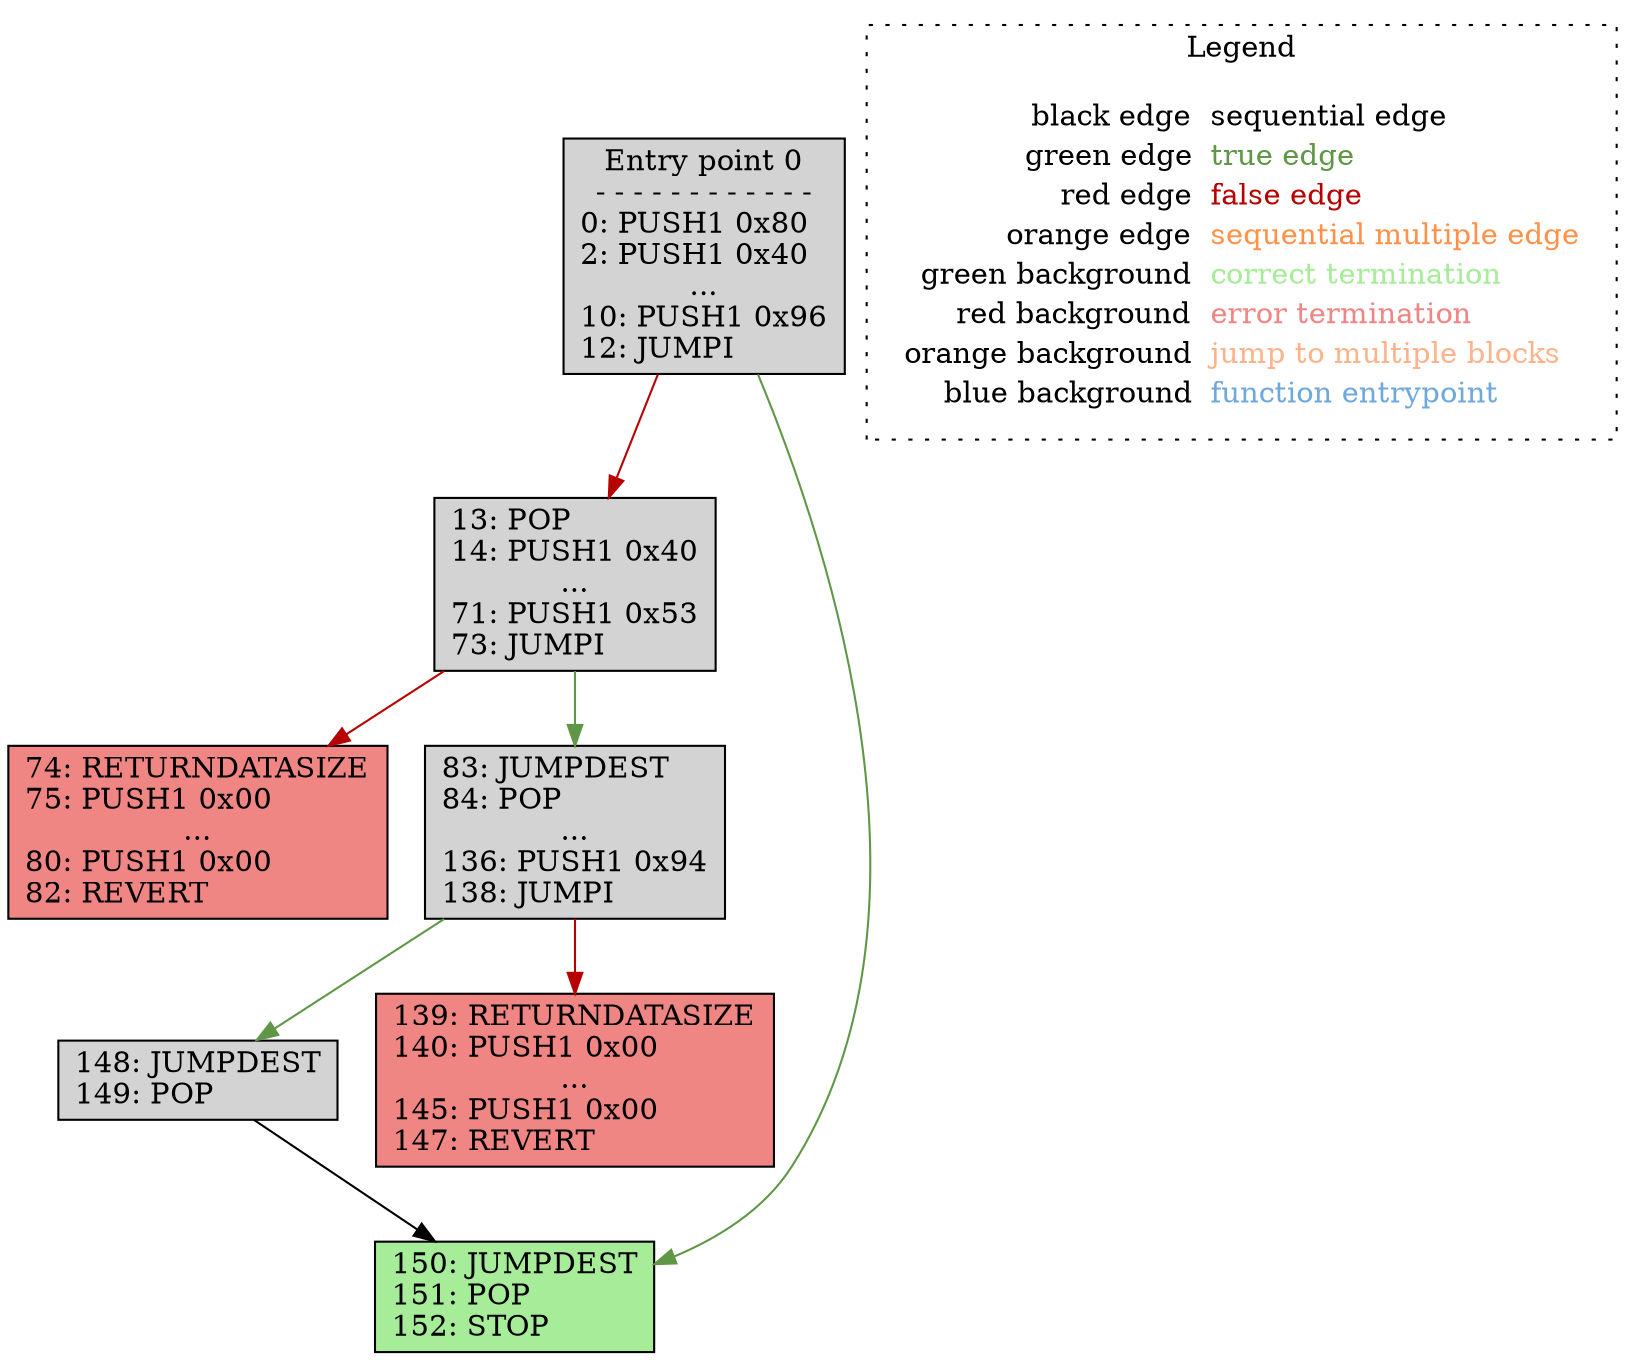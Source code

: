 digraph CFG {
	rankdir=TB;
	148 [label="148: JUMPDEST\l149: POP\l", shape=box, style=filled, fillcolor="#D3D3D3"];
	74 [label="74: RETURNDATASIZE\l75: PUSH1 0x00\l...
80: PUSH1 0x00\l82: REVERT\l", shape=box, style=filled, fillcolor="#EF8683"];
	0 [label="Entry point 0\n- - - - - - - - - - - -\n0: PUSH1 0x80\l2: PUSH1 0x40\l...
10: PUSH1 0x96\l12: JUMPI\l", shape=box, style=filled, fillcolor="#D3D3D3"];
	13 [label="13: POP\l14: PUSH1 0x40\l...
71: PUSH1 0x53\l73: JUMPI\l", shape=box, style=filled, fillcolor="#D3D3D3"];
	83 [label="83: JUMPDEST\l84: POP\l...
136: PUSH1 0x94\l138: JUMPI\l", shape=box, style=filled, fillcolor="#D3D3D3"];
	150 [label="150: JUMPDEST\l151: POP\l152: STOP\l", shape=box, style=filled, fillcolor="#A6EC99"];
	139 [label="139: RETURNDATASIZE\l140: PUSH1 0x00\l...
145: PUSH1 0x00\l147: REVERT\l", shape=box, style=filled, fillcolor="#EF8683"];
	148 -> 150 [color="#000000"];
	0 -> 150 [color="#5F9747"];
	0 -> 13 [color="#B70000"];
	13 -> 83 [color="#5F9747"];
	13 -> 74 [color="#B70000"];
	83 -> 148 [color="#5F9747"];
	83 -> 139 [color="#B70000"];
	subgraph cluster_legend {
		label="Legend";
		style=dotted;
		node [shape=plaintext];
		"legend" [label=<<table border="0" cellpadding="2" cellspacing="0" cellborder="0">
			<tr><td align="right">black edge&nbsp;</td><td align="left"><font color="#000000">sequential edge</font></td></tr>
			<tr><td align="right">green edge&nbsp;</td><td align="left"><font color="#5F9747">true edge</font></td></tr>
			<tr><td align="right">red edge&nbsp;</td><td align="left"><font color="#B70000">false edge</font></td></tr>
			<tr><td align="right">orange edge&nbsp;</td><td align="left"><font color="#FF9248">sequential multiple edge</font></td></tr>
			<tr><td align="right">green background&nbsp;</td><td align="left"><font color="#A6EC99">correct termination</font></td></tr>
			<tr><td align="right">red background&nbsp;</td><td align="left"><font color="#EF8683">error termination</font></td></tr>
			<tr><td align="right">orange background&nbsp;</td><td align="left"><font color="#FFB38A">jump to multiple blocks</font></td></tr>
			<tr><td align="right">blue background&nbsp;</td><td align="left"><font color="#6FA8DC">function entrypoint</font></td></tr>
		</table>>];
	}
}
